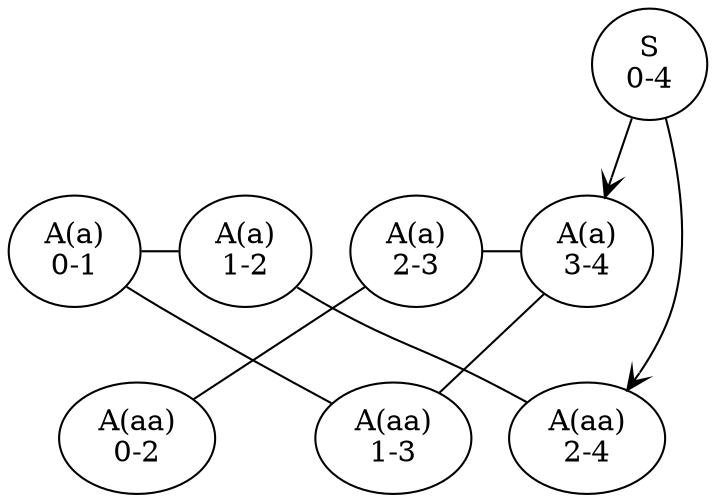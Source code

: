 digraph graphname{
  "S\n0-4" -> "A(a)\n3-4" [arrowhead=open]
  "S\n0-4" -> "A(aa)\n2-4" [arrowhead=open]
  
  "A(a)\n2-3" -> "A(a)\n3-4" [arrowhead=none,arrowtail=normal]
  "A(a)\n0-1" -> "A(a)\n1-2" [arrowhead=none,arrowtail=normal]
  "A(a)\n1-2" -> "A(aa)\n2-4" [arrowhead=none,arrowtail=normal]
  "A(aa)\n1-3" -> "A(a)\n3-4" [arrowhead=none,arrowtail=normal]
  "A(a)\n0-1" -> "A(aa)\n1-3" [arrowhead=none,arrowtail=normal]
  "A(aa)\n0-2" -> "A(a)\n2-3" [arrowhead=none,arrowtail=normal]
  
  "A(a)\n1-2" -> "A(a)\n2-3" [arrowhead=none,style=invisible]
  //"A(aa)\n0-2" -> "A(aa)\n2-4" [arrowhead=none,style=invisible]
  "A(aa)\n1-3" -> "A(aa)\n2-4" [arrowhead=none,style=invisible]
  "A(aa)\n0-2" -> "A(a)\n0-1" [arrowhead=none,style=invisible]
  "A(aa)\n2-4" -> "A(a)\n3-4" [arrowhead=none,style=invisible]
  
  {rank=same "A(a)\n0-1" "A(a)\n1-2" "A(a)\n2-3" "A(a)\n3-4"}
  {rank=same "A(aa)\n0-2" "A(aa)\n1-3" "A(aa)\n2-4"}
  {rank=min "S\n0-4"}
}
